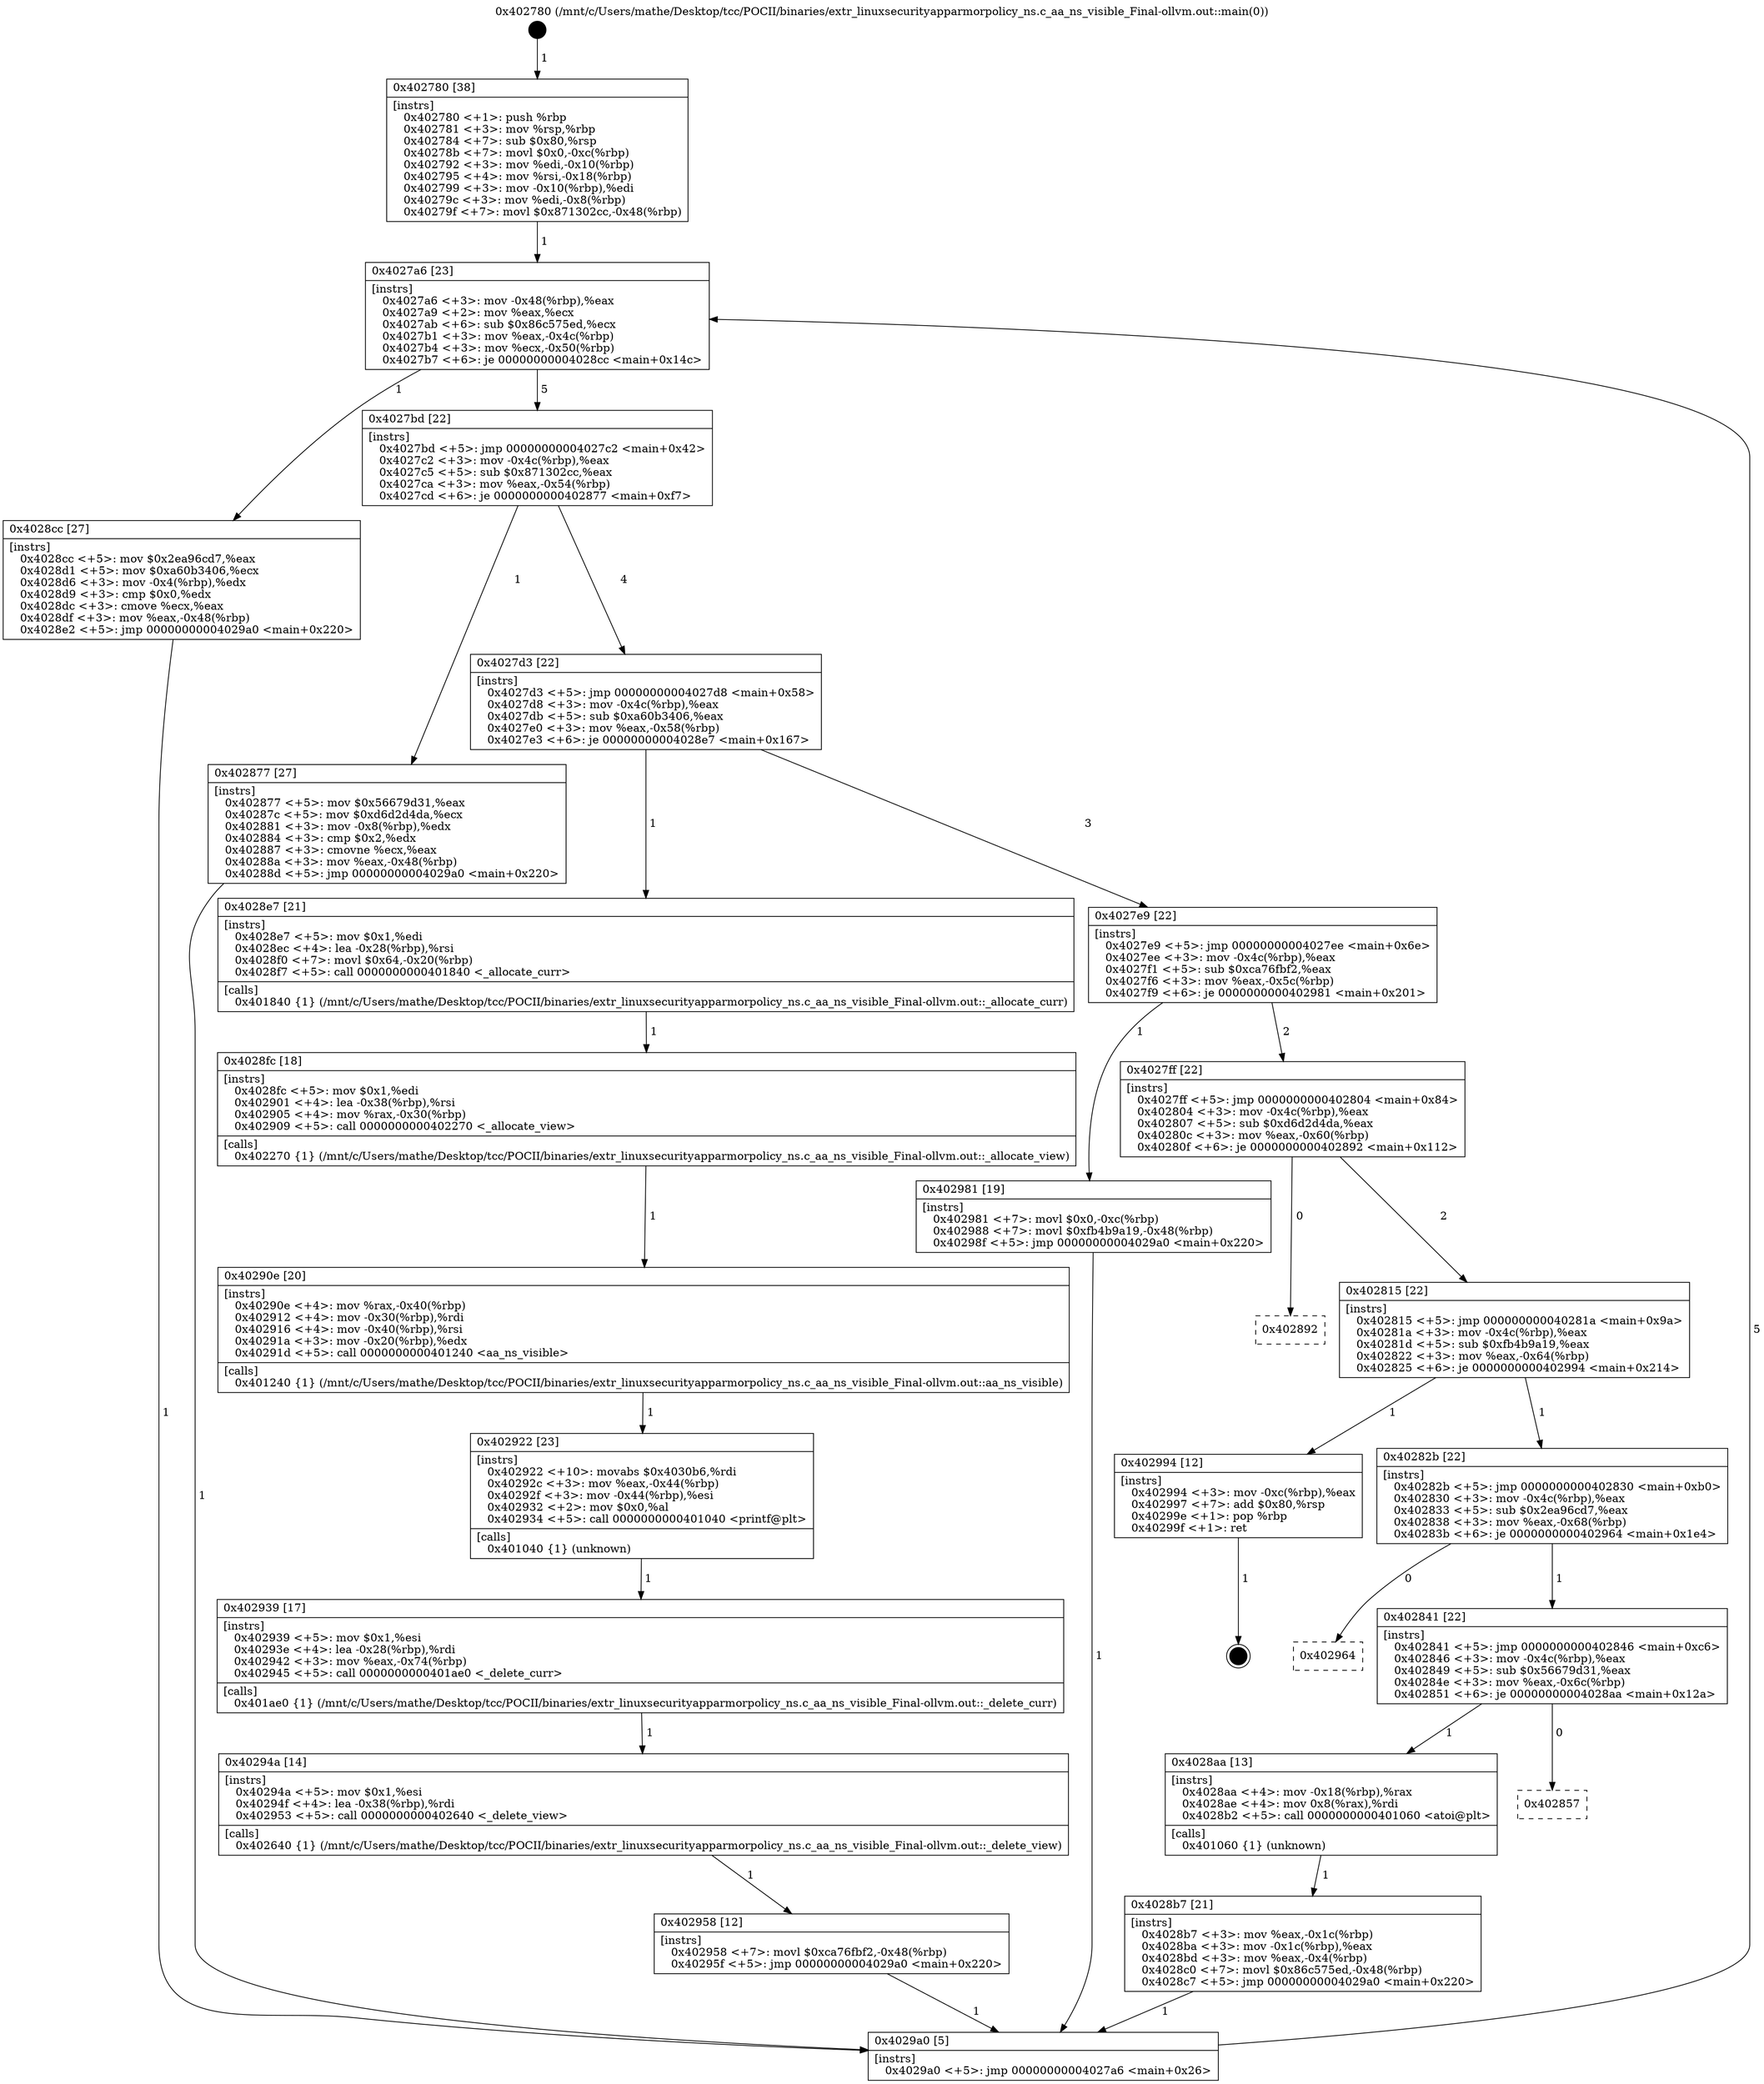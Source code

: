 digraph "0x402780" {
  label = "0x402780 (/mnt/c/Users/mathe/Desktop/tcc/POCII/binaries/extr_linuxsecurityapparmorpolicy_ns.c_aa_ns_visible_Final-ollvm.out::main(0))"
  labelloc = "t"
  node[shape=record]

  Entry [label="",width=0.3,height=0.3,shape=circle,fillcolor=black,style=filled]
  "0x4027a6" [label="{
     0x4027a6 [23]\l
     | [instrs]\l
     &nbsp;&nbsp;0x4027a6 \<+3\>: mov -0x48(%rbp),%eax\l
     &nbsp;&nbsp;0x4027a9 \<+2\>: mov %eax,%ecx\l
     &nbsp;&nbsp;0x4027ab \<+6\>: sub $0x86c575ed,%ecx\l
     &nbsp;&nbsp;0x4027b1 \<+3\>: mov %eax,-0x4c(%rbp)\l
     &nbsp;&nbsp;0x4027b4 \<+3\>: mov %ecx,-0x50(%rbp)\l
     &nbsp;&nbsp;0x4027b7 \<+6\>: je 00000000004028cc \<main+0x14c\>\l
  }"]
  "0x4028cc" [label="{
     0x4028cc [27]\l
     | [instrs]\l
     &nbsp;&nbsp;0x4028cc \<+5\>: mov $0x2ea96cd7,%eax\l
     &nbsp;&nbsp;0x4028d1 \<+5\>: mov $0xa60b3406,%ecx\l
     &nbsp;&nbsp;0x4028d6 \<+3\>: mov -0x4(%rbp),%edx\l
     &nbsp;&nbsp;0x4028d9 \<+3\>: cmp $0x0,%edx\l
     &nbsp;&nbsp;0x4028dc \<+3\>: cmove %ecx,%eax\l
     &nbsp;&nbsp;0x4028df \<+3\>: mov %eax,-0x48(%rbp)\l
     &nbsp;&nbsp;0x4028e2 \<+5\>: jmp 00000000004029a0 \<main+0x220\>\l
  }"]
  "0x4027bd" [label="{
     0x4027bd [22]\l
     | [instrs]\l
     &nbsp;&nbsp;0x4027bd \<+5\>: jmp 00000000004027c2 \<main+0x42\>\l
     &nbsp;&nbsp;0x4027c2 \<+3\>: mov -0x4c(%rbp),%eax\l
     &nbsp;&nbsp;0x4027c5 \<+5\>: sub $0x871302cc,%eax\l
     &nbsp;&nbsp;0x4027ca \<+3\>: mov %eax,-0x54(%rbp)\l
     &nbsp;&nbsp;0x4027cd \<+6\>: je 0000000000402877 \<main+0xf7\>\l
  }"]
  Exit [label="",width=0.3,height=0.3,shape=circle,fillcolor=black,style=filled,peripheries=2]
  "0x402877" [label="{
     0x402877 [27]\l
     | [instrs]\l
     &nbsp;&nbsp;0x402877 \<+5\>: mov $0x56679d31,%eax\l
     &nbsp;&nbsp;0x40287c \<+5\>: mov $0xd6d2d4da,%ecx\l
     &nbsp;&nbsp;0x402881 \<+3\>: mov -0x8(%rbp),%edx\l
     &nbsp;&nbsp;0x402884 \<+3\>: cmp $0x2,%edx\l
     &nbsp;&nbsp;0x402887 \<+3\>: cmovne %ecx,%eax\l
     &nbsp;&nbsp;0x40288a \<+3\>: mov %eax,-0x48(%rbp)\l
     &nbsp;&nbsp;0x40288d \<+5\>: jmp 00000000004029a0 \<main+0x220\>\l
  }"]
  "0x4027d3" [label="{
     0x4027d3 [22]\l
     | [instrs]\l
     &nbsp;&nbsp;0x4027d3 \<+5\>: jmp 00000000004027d8 \<main+0x58\>\l
     &nbsp;&nbsp;0x4027d8 \<+3\>: mov -0x4c(%rbp),%eax\l
     &nbsp;&nbsp;0x4027db \<+5\>: sub $0xa60b3406,%eax\l
     &nbsp;&nbsp;0x4027e0 \<+3\>: mov %eax,-0x58(%rbp)\l
     &nbsp;&nbsp;0x4027e3 \<+6\>: je 00000000004028e7 \<main+0x167\>\l
  }"]
  "0x4029a0" [label="{
     0x4029a0 [5]\l
     | [instrs]\l
     &nbsp;&nbsp;0x4029a0 \<+5\>: jmp 00000000004027a6 \<main+0x26\>\l
  }"]
  "0x402780" [label="{
     0x402780 [38]\l
     | [instrs]\l
     &nbsp;&nbsp;0x402780 \<+1\>: push %rbp\l
     &nbsp;&nbsp;0x402781 \<+3\>: mov %rsp,%rbp\l
     &nbsp;&nbsp;0x402784 \<+7\>: sub $0x80,%rsp\l
     &nbsp;&nbsp;0x40278b \<+7\>: movl $0x0,-0xc(%rbp)\l
     &nbsp;&nbsp;0x402792 \<+3\>: mov %edi,-0x10(%rbp)\l
     &nbsp;&nbsp;0x402795 \<+4\>: mov %rsi,-0x18(%rbp)\l
     &nbsp;&nbsp;0x402799 \<+3\>: mov -0x10(%rbp),%edi\l
     &nbsp;&nbsp;0x40279c \<+3\>: mov %edi,-0x8(%rbp)\l
     &nbsp;&nbsp;0x40279f \<+7\>: movl $0x871302cc,-0x48(%rbp)\l
  }"]
  "0x402958" [label="{
     0x402958 [12]\l
     | [instrs]\l
     &nbsp;&nbsp;0x402958 \<+7\>: movl $0xca76fbf2,-0x48(%rbp)\l
     &nbsp;&nbsp;0x40295f \<+5\>: jmp 00000000004029a0 \<main+0x220\>\l
  }"]
  "0x4028e7" [label="{
     0x4028e7 [21]\l
     | [instrs]\l
     &nbsp;&nbsp;0x4028e7 \<+5\>: mov $0x1,%edi\l
     &nbsp;&nbsp;0x4028ec \<+4\>: lea -0x28(%rbp),%rsi\l
     &nbsp;&nbsp;0x4028f0 \<+7\>: movl $0x64,-0x20(%rbp)\l
     &nbsp;&nbsp;0x4028f7 \<+5\>: call 0000000000401840 \<_allocate_curr\>\l
     | [calls]\l
     &nbsp;&nbsp;0x401840 \{1\} (/mnt/c/Users/mathe/Desktop/tcc/POCII/binaries/extr_linuxsecurityapparmorpolicy_ns.c_aa_ns_visible_Final-ollvm.out::_allocate_curr)\l
  }"]
  "0x4027e9" [label="{
     0x4027e9 [22]\l
     | [instrs]\l
     &nbsp;&nbsp;0x4027e9 \<+5\>: jmp 00000000004027ee \<main+0x6e\>\l
     &nbsp;&nbsp;0x4027ee \<+3\>: mov -0x4c(%rbp),%eax\l
     &nbsp;&nbsp;0x4027f1 \<+5\>: sub $0xca76fbf2,%eax\l
     &nbsp;&nbsp;0x4027f6 \<+3\>: mov %eax,-0x5c(%rbp)\l
     &nbsp;&nbsp;0x4027f9 \<+6\>: je 0000000000402981 \<main+0x201\>\l
  }"]
  "0x40294a" [label="{
     0x40294a [14]\l
     | [instrs]\l
     &nbsp;&nbsp;0x40294a \<+5\>: mov $0x1,%esi\l
     &nbsp;&nbsp;0x40294f \<+4\>: lea -0x38(%rbp),%rdi\l
     &nbsp;&nbsp;0x402953 \<+5\>: call 0000000000402640 \<_delete_view\>\l
     | [calls]\l
     &nbsp;&nbsp;0x402640 \{1\} (/mnt/c/Users/mathe/Desktop/tcc/POCII/binaries/extr_linuxsecurityapparmorpolicy_ns.c_aa_ns_visible_Final-ollvm.out::_delete_view)\l
  }"]
  "0x402981" [label="{
     0x402981 [19]\l
     | [instrs]\l
     &nbsp;&nbsp;0x402981 \<+7\>: movl $0x0,-0xc(%rbp)\l
     &nbsp;&nbsp;0x402988 \<+7\>: movl $0xfb4b9a19,-0x48(%rbp)\l
     &nbsp;&nbsp;0x40298f \<+5\>: jmp 00000000004029a0 \<main+0x220\>\l
  }"]
  "0x4027ff" [label="{
     0x4027ff [22]\l
     | [instrs]\l
     &nbsp;&nbsp;0x4027ff \<+5\>: jmp 0000000000402804 \<main+0x84\>\l
     &nbsp;&nbsp;0x402804 \<+3\>: mov -0x4c(%rbp),%eax\l
     &nbsp;&nbsp;0x402807 \<+5\>: sub $0xd6d2d4da,%eax\l
     &nbsp;&nbsp;0x40280c \<+3\>: mov %eax,-0x60(%rbp)\l
     &nbsp;&nbsp;0x40280f \<+6\>: je 0000000000402892 \<main+0x112\>\l
  }"]
  "0x402939" [label="{
     0x402939 [17]\l
     | [instrs]\l
     &nbsp;&nbsp;0x402939 \<+5\>: mov $0x1,%esi\l
     &nbsp;&nbsp;0x40293e \<+4\>: lea -0x28(%rbp),%rdi\l
     &nbsp;&nbsp;0x402942 \<+3\>: mov %eax,-0x74(%rbp)\l
     &nbsp;&nbsp;0x402945 \<+5\>: call 0000000000401ae0 \<_delete_curr\>\l
     | [calls]\l
     &nbsp;&nbsp;0x401ae0 \{1\} (/mnt/c/Users/mathe/Desktop/tcc/POCII/binaries/extr_linuxsecurityapparmorpolicy_ns.c_aa_ns_visible_Final-ollvm.out::_delete_curr)\l
  }"]
  "0x402892" [label="{
     0x402892\l
  }", style=dashed]
  "0x402815" [label="{
     0x402815 [22]\l
     | [instrs]\l
     &nbsp;&nbsp;0x402815 \<+5\>: jmp 000000000040281a \<main+0x9a\>\l
     &nbsp;&nbsp;0x40281a \<+3\>: mov -0x4c(%rbp),%eax\l
     &nbsp;&nbsp;0x40281d \<+5\>: sub $0xfb4b9a19,%eax\l
     &nbsp;&nbsp;0x402822 \<+3\>: mov %eax,-0x64(%rbp)\l
     &nbsp;&nbsp;0x402825 \<+6\>: je 0000000000402994 \<main+0x214\>\l
  }"]
  "0x402922" [label="{
     0x402922 [23]\l
     | [instrs]\l
     &nbsp;&nbsp;0x402922 \<+10\>: movabs $0x4030b6,%rdi\l
     &nbsp;&nbsp;0x40292c \<+3\>: mov %eax,-0x44(%rbp)\l
     &nbsp;&nbsp;0x40292f \<+3\>: mov -0x44(%rbp),%esi\l
     &nbsp;&nbsp;0x402932 \<+2\>: mov $0x0,%al\l
     &nbsp;&nbsp;0x402934 \<+5\>: call 0000000000401040 \<printf@plt\>\l
     | [calls]\l
     &nbsp;&nbsp;0x401040 \{1\} (unknown)\l
  }"]
  "0x402994" [label="{
     0x402994 [12]\l
     | [instrs]\l
     &nbsp;&nbsp;0x402994 \<+3\>: mov -0xc(%rbp),%eax\l
     &nbsp;&nbsp;0x402997 \<+7\>: add $0x80,%rsp\l
     &nbsp;&nbsp;0x40299e \<+1\>: pop %rbp\l
     &nbsp;&nbsp;0x40299f \<+1\>: ret\l
  }"]
  "0x40282b" [label="{
     0x40282b [22]\l
     | [instrs]\l
     &nbsp;&nbsp;0x40282b \<+5\>: jmp 0000000000402830 \<main+0xb0\>\l
     &nbsp;&nbsp;0x402830 \<+3\>: mov -0x4c(%rbp),%eax\l
     &nbsp;&nbsp;0x402833 \<+5\>: sub $0x2ea96cd7,%eax\l
     &nbsp;&nbsp;0x402838 \<+3\>: mov %eax,-0x68(%rbp)\l
     &nbsp;&nbsp;0x40283b \<+6\>: je 0000000000402964 \<main+0x1e4\>\l
  }"]
  "0x40290e" [label="{
     0x40290e [20]\l
     | [instrs]\l
     &nbsp;&nbsp;0x40290e \<+4\>: mov %rax,-0x40(%rbp)\l
     &nbsp;&nbsp;0x402912 \<+4\>: mov -0x30(%rbp),%rdi\l
     &nbsp;&nbsp;0x402916 \<+4\>: mov -0x40(%rbp),%rsi\l
     &nbsp;&nbsp;0x40291a \<+3\>: mov -0x20(%rbp),%edx\l
     &nbsp;&nbsp;0x40291d \<+5\>: call 0000000000401240 \<aa_ns_visible\>\l
     | [calls]\l
     &nbsp;&nbsp;0x401240 \{1\} (/mnt/c/Users/mathe/Desktop/tcc/POCII/binaries/extr_linuxsecurityapparmorpolicy_ns.c_aa_ns_visible_Final-ollvm.out::aa_ns_visible)\l
  }"]
  "0x402964" [label="{
     0x402964\l
  }", style=dashed]
  "0x402841" [label="{
     0x402841 [22]\l
     | [instrs]\l
     &nbsp;&nbsp;0x402841 \<+5\>: jmp 0000000000402846 \<main+0xc6\>\l
     &nbsp;&nbsp;0x402846 \<+3\>: mov -0x4c(%rbp),%eax\l
     &nbsp;&nbsp;0x402849 \<+5\>: sub $0x56679d31,%eax\l
     &nbsp;&nbsp;0x40284e \<+3\>: mov %eax,-0x6c(%rbp)\l
     &nbsp;&nbsp;0x402851 \<+6\>: je 00000000004028aa \<main+0x12a\>\l
  }"]
  "0x4028fc" [label="{
     0x4028fc [18]\l
     | [instrs]\l
     &nbsp;&nbsp;0x4028fc \<+5\>: mov $0x1,%edi\l
     &nbsp;&nbsp;0x402901 \<+4\>: lea -0x38(%rbp),%rsi\l
     &nbsp;&nbsp;0x402905 \<+4\>: mov %rax,-0x30(%rbp)\l
     &nbsp;&nbsp;0x402909 \<+5\>: call 0000000000402270 \<_allocate_view\>\l
     | [calls]\l
     &nbsp;&nbsp;0x402270 \{1\} (/mnt/c/Users/mathe/Desktop/tcc/POCII/binaries/extr_linuxsecurityapparmorpolicy_ns.c_aa_ns_visible_Final-ollvm.out::_allocate_view)\l
  }"]
  "0x4028aa" [label="{
     0x4028aa [13]\l
     | [instrs]\l
     &nbsp;&nbsp;0x4028aa \<+4\>: mov -0x18(%rbp),%rax\l
     &nbsp;&nbsp;0x4028ae \<+4\>: mov 0x8(%rax),%rdi\l
     &nbsp;&nbsp;0x4028b2 \<+5\>: call 0000000000401060 \<atoi@plt\>\l
     | [calls]\l
     &nbsp;&nbsp;0x401060 \{1\} (unknown)\l
  }"]
  "0x402857" [label="{
     0x402857\l
  }", style=dashed]
  "0x4028b7" [label="{
     0x4028b7 [21]\l
     | [instrs]\l
     &nbsp;&nbsp;0x4028b7 \<+3\>: mov %eax,-0x1c(%rbp)\l
     &nbsp;&nbsp;0x4028ba \<+3\>: mov -0x1c(%rbp),%eax\l
     &nbsp;&nbsp;0x4028bd \<+3\>: mov %eax,-0x4(%rbp)\l
     &nbsp;&nbsp;0x4028c0 \<+7\>: movl $0x86c575ed,-0x48(%rbp)\l
     &nbsp;&nbsp;0x4028c7 \<+5\>: jmp 00000000004029a0 \<main+0x220\>\l
  }"]
  Entry -> "0x402780" [label=" 1"]
  "0x4027a6" -> "0x4028cc" [label=" 1"]
  "0x4027a6" -> "0x4027bd" [label=" 5"]
  "0x402994" -> Exit [label=" 1"]
  "0x4027bd" -> "0x402877" [label=" 1"]
  "0x4027bd" -> "0x4027d3" [label=" 4"]
  "0x402877" -> "0x4029a0" [label=" 1"]
  "0x402780" -> "0x4027a6" [label=" 1"]
  "0x4029a0" -> "0x4027a6" [label=" 5"]
  "0x402981" -> "0x4029a0" [label=" 1"]
  "0x4027d3" -> "0x4028e7" [label=" 1"]
  "0x4027d3" -> "0x4027e9" [label=" 3"]
  "0x402958" -> "0x4029a0" [label=" 1"]
  "0x4027e9" -> "0x402981" [label=" 1"]
  "0x4027e9" -> "0x4027ff" [label=" 2"]
  "0x40294a" -> "0x402958" [label=" 1"]
  "0x4027ff" -> "0x402892" [label=" 0"]
  "0x4027ff" -> "0x402815" [label=" 2"]
  "0x402939" -> "0x40294a" [label=" 1"]
  "0x402815" -> "0x402994" [label=" 1"]
  "0x402815" -> "0x40282b" [label=" 1"]
  "0x402922" -> "0x402939" [label=" 1"]
  "0x40282b" -> "0x402964" [label=" 0"]
  "0x40282b" -> "0x402841" [label=" 1"]
  "0x40290e" -> "0x402922" [label=" 1"]
  "0x402841" -> "0x4028aa" [label=" 1"]
  "0x402841" -> "0x402857" [label=" 0"]
  "0x4028aa" -> "0x4028b7" [label=" 1"]
  "0x4028b7" -> "0x4029a0" [label=" 1"]
  "0x4028cc" -> "0x4029a0" [label=" 1"]
  "0x4028e7" -> "0x4028fc" [label=" 1"]
  "0x4028fc" -> "0x40290e" [label=" 1"]
}
